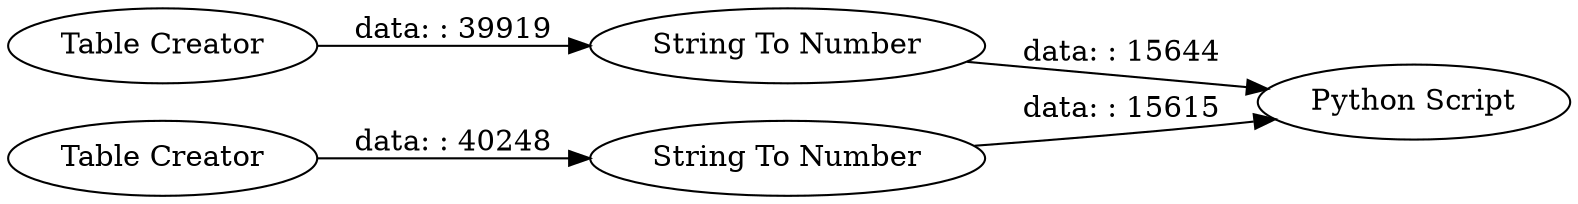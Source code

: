 digraph {
	"-9129542021000315850_29" [label="Table Creator"]
	"-9129542021000315850_68" [label="Python Script"]
	"-9129542021000315850_28" [label="Table Creator"]
	"-9129542021000315850_69" [label="String To Number"]
	"-9129542021000315850_70" [label="String To Number"]
	"-9129542021000315850_70" -> "-9129542021000315850_68" [label="data: : 15644"]
	"-9129542021000315850_69" -> "-9129542021000315850_68" [label="data: : 15615"]
	"-9129542021000315850_29" -> "-9129542021000315850_70" [label="data: : 39919"]
	"-9129542021000315850_28" -> "-9129542021000315850_69" [label="data: : 40248"]
	rankdir=LR
}
